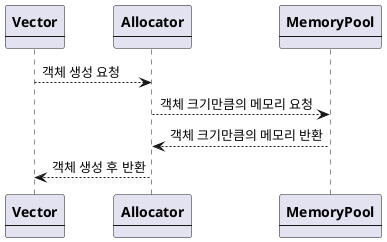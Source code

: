 @startuml


participant Vector [
    <size:14><b>Vector</b></size>
    ----
]

participant Allocator [
    <size:14><b>Allocator</b></size>
    ----
]
participant MemoryPool [
    <size:14><b>MemoryPool</b></size>
    ----
]


Vector --> Allocator: 객체 생성 요청
Allocator --> MemoryPool: 객체 크기만큼의 메모리 요청
MemoryPool --> Allocator: 객체 크기만큼의 메모리 반환
Allocator --> Vector: 객체 생성 후 반환

@enduml